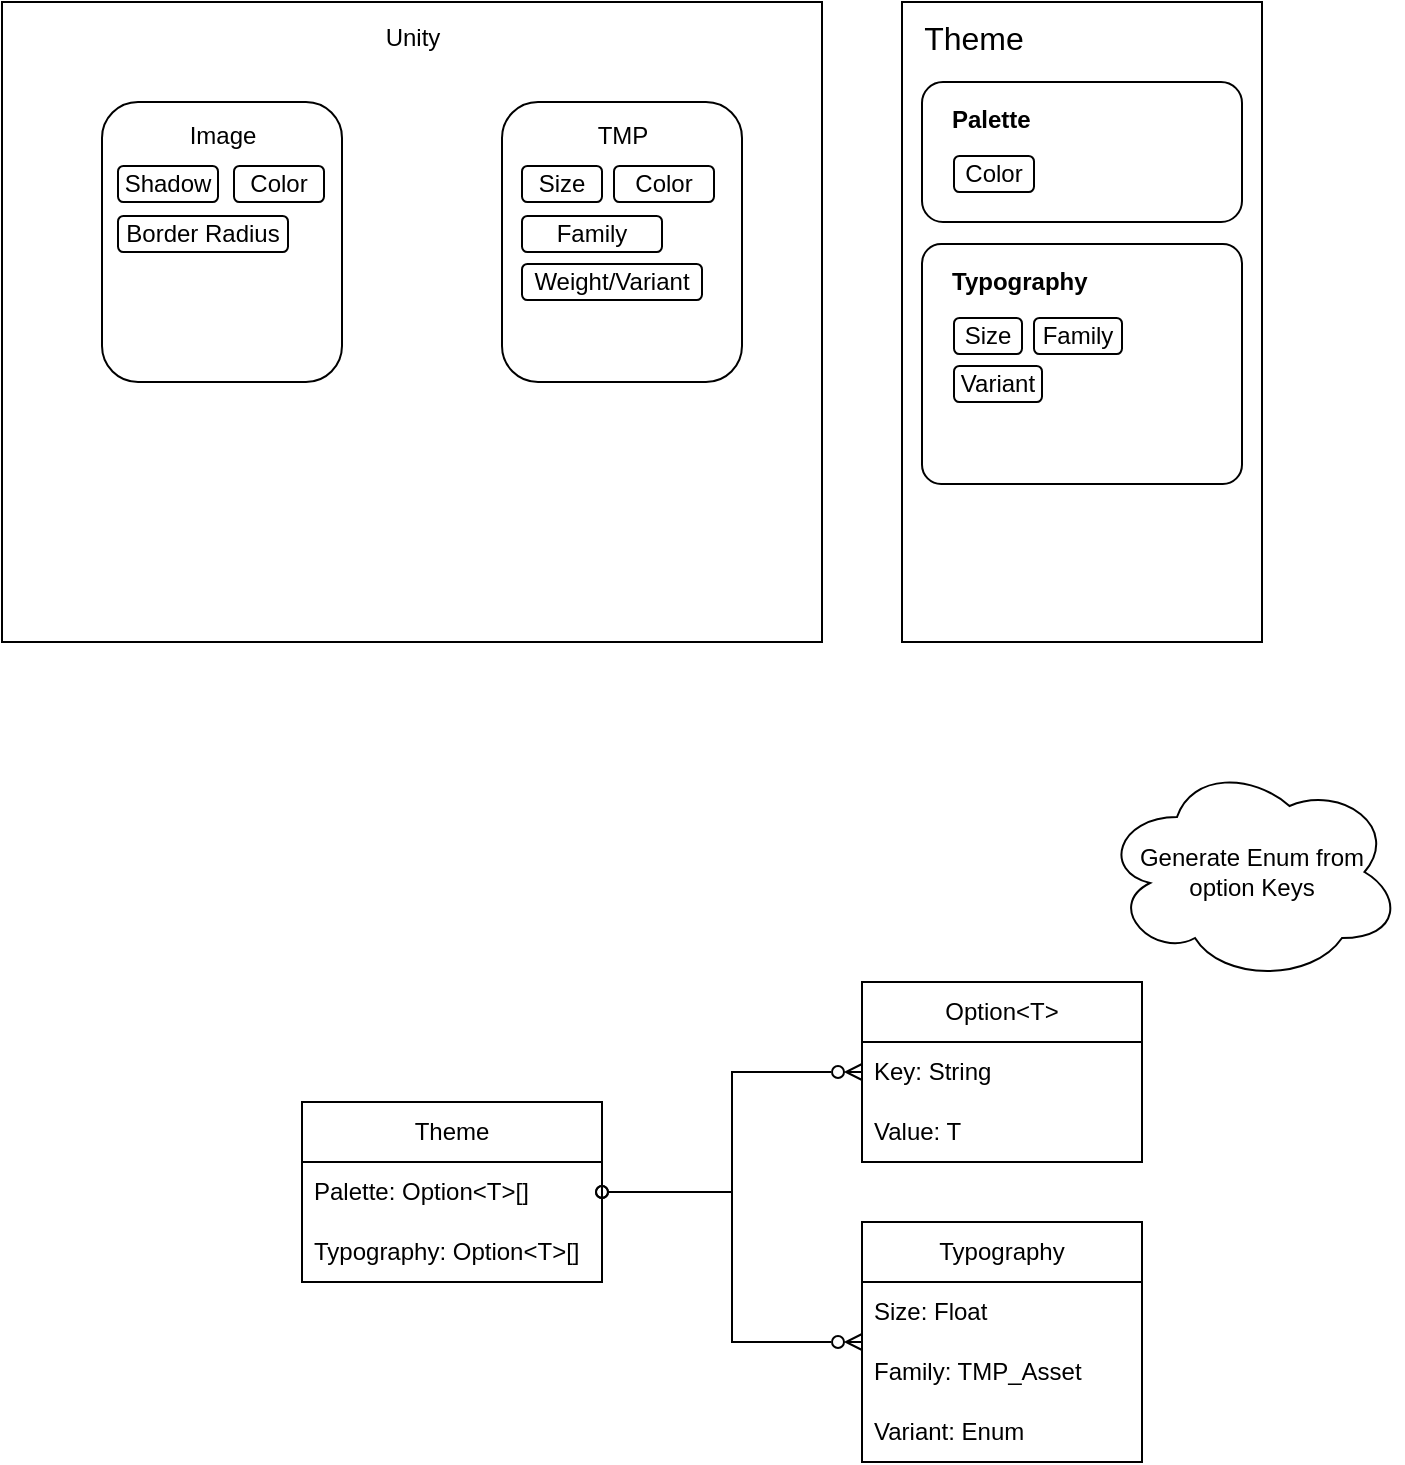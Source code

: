 <mxfile version="28.0.6">
  <diagram name="Page-1" id="jcubCy6yK_9bS0pW1DMM">
    <mxGraphModel dx="1071" dy="1345" grid="1" gridSize="10" guides="1" tooltips="1" connect="1" arrows="1" fold="1" page="1" pageScale="1" pageWidth="850" pageHeight="1100" math="0" shadow="0">
      <root>
        <mxCell id="0" />
        <mxCell id="1" parent="0" />
        <mxCell id="Qew3UjFXyUt_gFs2Ibvv-20" value="" style="rounded=0;whiteSpace=wrap;html=1;" vertex="1" parent="1">
          <mxGeometry x="540" y="230" width="180" height="320" as="geometry" />
        </mxCell>
        <mxCell id="Qew3UjFXyUt_gFs2Ibvv-2" value="" style="rounded=0;whiteSpace=wrap;html=1;" vertex="1" parent="1">
          <mxGeometry x="90" y="230" width="410" height="320" as="geometry" />
        </mxCell>
        <mxCell id="Qew3UjFXyUt_gFs2Ibvv-3" value="Unity" style="text;html=1;align=center;verticalAlign=middle;resizable=0;points=[];autosize=1;strokeColor=none;fillColor=none;" vertex="1" parent="1">
          <mxGeometry x="270" y="233" width="50" height="30" as="geometry" />
        </mxCell>
        <mxCell id="Qew3UjFXyUt_gFs2Ibvv-13" value="" style="group" vertex="1" connectable="0" parent="1">
          <mxGeometry x="140" y="280" width="120" height="140" as="geometry" />
        </mxCell>
        <mxCell id="Qew3UjFXyUt_gFs2Ibvv-6" value="" style="rounded=1;whiteSpace=wrap;html=1;" vertex="1" parent="Qew3UjFXyUt_gFs2Ibvv-13">
          <mxGeometry width="120" height="140" as="geometry" />
        </mxCell>
        <mxCell id="Qew3UjFXyUt_gFs2Ibvv-8" value="Image" style="text;html=1;align=center;verticalAlign=middle;resizable=0;points=[];autosize=1;strokeColor=none;fillColor=none;" vertex="1" parent="Qew3UjFXyUt_gFs2Ibvv-13">
          <mxGeometry x="30" y="2" width="60" height="30" as="geometry" />
        </mxCell>
        <mxCell id="Qew3UjFXyUt_gFs2Ibvv-11" value="Border Radius" style="rounded=1;whiteSpace=wrap;html=1;" vertex="1" parent="Qew3UjFXyUt_gFs2Ibvv-13">
          <mxGeometry x="8" y="57" width="85" height="18" as="geometry" />
        </mxCell>
        <mxCell id="Qew3UjFXyUt_gFs2Ibvv-10" value="Color" style="rounded=1;whiteSpace=wrap;html=1;" vertex="1" parent="Qew3UjFXyUt_gFs2Ibvv-13">
          <mxGeometry x="66" y="32" width="45" height="18" as="geometry" />
        </mxCell>
        <mxCell id="Qew3UjFXyUt_gFs2Ibvv-7" value="Shadow" style="rounded=1;whiteSpace=wrap;html=1;" vertex="1" parent="1">
          <mxGeometry x="148" y="312" width="50" height="18" as="geometry" />
        </mxCell>
        <mxCell id="Qew3UjFXyUt_gFs2Ibvv-12" value="" style="group" vertex="1" connectable="0" parent="1">
          <mxGeometry x="340" y="280" width="120" height="140" as="geometry" />
        </mxCell>
        <mxCell id="Qew3UjFXyUt_gFs2Ibvv-5" value="" style="rounded=1;whiteSpace=wrap;html=1;" vertex="1" parent="Qew3UjFXyUt_gFs2Ibvv-12">
          <mxGeometry width="120" height="140" as="geometry" />
        </mxCell>
        <mxCell id="Qew3UjFXyUt_gFs2Ibvv-9" value="TMP" style="text;html=1;align=center;verticalAlign=middle;resizable=0;points=[];autosize=1;strokeColor=none;fillColor=none;" vertex="1" parent="Qew3UjFXyUt_gFs2Ibvv-12">
          <mxGeometry x="35" y="2" width="50" height="30" as="geometry" />
        </mxCell>
        <mxCell id="Qew3UjFXyUt_gFs2Ibvv-14" value="Size" style="rounded=1;whiteSpace=wrap;html=1;" vertex="1" parent="Qew3UjFXyUt_gFs2Ibvv-12">
          <mxGeometry x="10" y="32" width="40" height="18" as="geometry" />
        </mxCell>
        <mxCell id="Qew3UjFXyUt_gFs2Ibvv-15" value="Color" style="rounded=1;whiteSpace=wrap;html=1;" vertex="1" parent="Qew3UjFXyUt_gFs2Ibvv-12">
          <mxGeometry x="56" y="32" width="50" height="18" as="geometry" />
        </mxCell>
        <mxCell id="Qew3UjFXyUt_gFs2Ibvv-17" value="Family" style="rounded=1;whiteSpace=wrap;html=1;" vertex="1" parent="Qew3UjFXyUt_gFs2Ibvv-12">
          <mxGeometry x="10" y="57" width="70" height="18" as="geometry" />
        </mxCell>
        <mxCell id="Qew3UjFXyUt_gFs2Ibvv-18" value="Weight/Variant" style="rounded=1;whiteSpace=wrap;html=1;" vertex="1" parent="Qew3UjFXyUt_gFs2Ibvv-12">
          <mxGeometry x="10" y="81" width="90" height="18" as="geometry" />
        </mxCell>
        <mxCell id="Qew3UjFXyUt_gFs2Ibvv-19" value="Theme" style="text;html=1;align=center;verticalAlign=middle;whiteSpace=wrap;rounded=0;fontSize=16;" vertex="1" parent="1">
          <mxGeometry x="546" y="233" width="60" height="30" as="geometry" />
        </mxCell>
        <mxCell id="Qew3UjFXyUt_gFs2Ibvv-21" value="" style="group" vertex="1" connectable="0" parent="1">
          <mxGeometry x="550" y="270" width="160" height="70" as="geometry" />
        </mxCell>
        <mxCell id="Qew3UjFXyUt_gFs2Ibvv-22" value="" style="rounded=1;whiteSpace=wrap;html=1;" vertex="1" parent="Qew3UjFXyUt_gFs2Ibvv-21">
          <mxGeometry width="160" height="70" as="geometry" />
        </mxCell>
        <mxCell id="Qew3UjFXyUt_gFs2Ibvv-25" value="Color" style="rounded=1;whiteSpace=wrap;html=1;movable=1;resizable=1;rotatable=1;deletable=1;editable=1;locked=0;connectable=1;" vertex="1" parent="Qew3UjFXyUt_gFs2Ibvv-21">
          <mxGeometry x="16" y="37" width="40" height="18" as="geometry" />
        </mxCell>
        <mxCell id="Qew3UjFXyUt_gFs2Ibvv-36" value="Palette" style="text;html=1;align=left;verticalAlign=middle;whiteSpace=wrap;rounded=0;fontStyle=1" vertex="1" parent="Qew3UjFXyUt_gFs2Ibvv-21">
          <mxGeometry x="13" y="4" width="60" height="30" as="geometry" />
        </mxCell>
        <mxCell id="Qew3UjFXyUt_gFs2Ibvv-37" value="" style="group;imageAspect=1;" vertex="1" connectable="0" parent="1">
          <mxGeometry x="550" y="351" width="160" height="180" as="geometry" />
        </mxCell>
        <mxCell id="Qew3UjFXyUt_gFs2Ibvv-38" value="" style="rounded=1;whiteSpace=wrap;html=1;imageAspect=1;arcSize=8;" vertex="1" parent="Qew3UjFXyUt_gFs2Ibvv-37">
          <mxGeometry width="160" height="120" as="geometry" />
        </mxCell>
        <mxCell id="Qew3UjFXyUt_gFs2Ibvv-41" value="Typography" style="text;html=1;align=left;verticalAlign=middle;whiteSpace=wrap;rounded=0;fontStyle=1;imageAspect=1;movable=0;resizable=0;rotatable=0;deletable=0;editable=0;locked=1;connectable=0;" vertex="1" parent="Qew3UjFXyUt_gFs2Ibvv-37">
          <mxGeometry x="13" y="4" width="77" height="30" as="geometry" />
        </mxCell>
        <mxCell id="Qew3UjFXyUt_gFs2Ibvv-46" value="" style="group;movable=1;resizable=1;rotatable=1;deletable=1;editable=1;locked=0;connectable=1;" vertex="1" connectable="0" parent="Qew3UjFXyUt_gFs2Ibvv-37">
          <mxGeometry x="16" y="37" width="116" height="66" as="geometry" />
        </mxCell>
        <mxCell id="Qew3UjFXyUt_gFs2Ibvv-39" value="Size" style="rounded=1;whiteSpace=wrap;html=1;movable=1;resizable=1;rotatable=1;deletable=1;editable=1;locked=0;connectable=1;imageAspect=1;" vertex="1" parent="Qew3UjFXyUt_gFs2Ibvv-46">
          <mxGeometry width="34" height="18" as="geometry" />
        </mxCell>
        <mxCell id="Qew3UjFXyUt_gFs2Ibvv-44" value="Variant" style="rounded=1;whiteSpace=wrap;html=1;movable=1;resizable=1;rotatable=1;deletable=1;editable=1;locked=0;connectable=1;imageAspect=1;" vertex="1" parent="Qew3UjFXyUt_gFs2Ibvv-46">
          <mxGeometry y="24" width="44" height="18" as="geometry" />
        </mxCell>
        <mxCell id="Qew3UjFXyUt_gFs2Ibvv-42" value="Family" style="rounded=1;whiteSpace=wrap;html=1;movable=1;resizable=1;rotatable=1;deletable=1;editable=1;locked=0;connectable=1;imageAspect=1;" vertex="1" parent="Qew3UjFXyUt_gFs2Ibvv-37">
          <mxGeometry x="56" y="37" width="44" height="18" as="geometry" />
        </mxCell>
        <mxCell id="Qew3UjFXyUt_gFs2Ibvv-47" value="Option&amp;lt;T&amp;gt;" style="swimlane;fontStyle=0;childLayout=stackLayout;horizontal=1;startSize=30;horizontalStack=0;resizeParent=1;resizeParentMax=0;resizeLast=0;collapsible=1;marginBottom=0;whiteSpace=wrap;html=1;" vertex="1" parent="1">
          <mxGeometry x="520" y="720" width="140" height="90" as="geometry" />
        </mxCell>
        <mxCell id="Qew3UjFXyUt_gFs2Ibvv-48" value="Key: String" style="text;strokeColor=none;fillColor=none;align=left;verticalAlign=middle;spacingLeft=4;spacingRight=4;overflow=hidden;points=[[0,0.5],[1,0.5]];portConstraint=eastwest;rotatable=0;whiteSpace=wrap;html=1;" vertex="1" parent="Qew3UjFXyUt_gFs2Ibvv-47">
          <mxGeometry y="30" width="140" height="30" as="geometry" />
        </mxCell>
        <mxCell id="Qew3UjFXyUt_gFs2Ibvv-50" value="Value: T" style="text;strokeColor=none;fillColor=none;align=left;verticalAlign=middle;spacingLeft=4;spacingRight=4;overflow=hidden;points=[[0,0.5],[1,0.5]];portConstraint=eastwest;rotatable=0;whiteSpace=wrap;html=1;" vertex="1" parent="Qew3UjFXyUt_gFs2Ibvv-47">
          <mxGeometry y="60" width="140" height="30" as="geometry" />
        </mxCell>
        <mxCell id="Qew3UjFXyUt_gFs2Ibvv-60" style="edgeStyle=orthogonalEdgeStyle;rounded=0;orthogonalLoop=1;jettySize=auto;html=1;endArrow=ERzeroToMany;endFill=0;startArrow=oval;startFill=0;" edge="1" parent="1" source="Qew3UjFXyUt_gFs2Ibvv-51" target="Qew3UjFXyUt_gFs2Ibvv-55">
          <mxGeometry relative="1" as="geometry" />
        </mxCell>
        <mxCell id="Qew3UjFXyUt_gFs2Ibvv-51" value="Theme" style="swimlane;fontStyle=0;childLayout=stackLayout;horizontal=1;startSize=30;horizontalStack=0;resizeParent=1;resizeParentMax=0;resizeLast=0;collapsible=1;marginBottom=0;whiteSpace=wrap;html=1;" vertex="1" parent="1">
          <mxGeometry x="240" y="780" width="150" height="90" as="geometry" />
        </mxCell>
        <mxCell id="Qew3UjFXyUt_gFs2Ibvv-52" value="Palette: Option&amp;lt;T&amp;gt;[]" style="text;strokeColor=none;fillColor=none;align=left;verticalAlign=middle;spacingLeft=4;spacingRight=4;overflow=hidden;points=[[0,0.5],[1,0.5]];portConstraint=eastwest;rotatable=0;whiteSpace=wrap;html=1;" vertex="1" parent="Qew3UjFXyUt_gFs2Ibvv-51">
          <mxGeometry y="30" width="150" height="30" as="geometry" />
        </mxCell>
        <mxCell id="Qew3UjFXyUt_gFs2Ibvv-53" value="Typography: Option&amp;lt;T&amp;gt;[]" style="text;strokeColor=none;fillColor=none;align=left;verticalAlign=middle;spacingLeft=4;spacingRight=4;overflow=hidden;points=[[0,0.5],[1,0.5]];portConstraint=eastwest;rotatable=0;whiteSpace=wrap;html=1;" vertex="1" parent="Qew3UjFXyUt_gFs2Ibvv-51">
          <mxGeometry y="60" width="150" height="30" as="geometry" />
        </mxCell>
        <mxCell id="Qew3UjFXyUt_gFs2Ibvv-54" value="Generate Enum from option Keys" style="ellipse;shape=cloud;whiteSpace=wrap;html=1;" vertex="1" parent="1">
          <mxGeometry x="640" y="610" width="150" height="110" as="geometry" />
        </mxCell>
        <mxCell id="Qew3UjFXyUt_gFs2Ibvv-55" value="Typography" style="swimlane;fontStyle=0;childLayout=stackLayout;horizontal=1;startSize=30;horizontalStack=0;resizeParent=1;resizeParentMax=0;resizeLast=0;collapsible=1;marginBottom=0;whiteSpace=wrap;html=1;" vertex="1" parent="1">
          <mxGeometry x="520" y="840" width="140" height="120" as="geometry" />
        </mxCell>
        <mxCell id="Qew3UjFXyUt_gFs2Ibvv-56" value="Size: Float" style="text;strokeColor=none;fillColor=none;align=left;verticalAlign=middle;spacingLeft=4;spacingRight=4;overflow=hidden;points=[[0,0.5],[1,0.5]];portConstraint=eastwest;rotatable=0;whiteSpace=wrap;html=1;" vertex="1" parent="Qew3UjFXyUt_gFs2Ibvv-55">
          <mxGeometry y="30" width="140" height="30" as="geometry" />
        </mxCell>
        <mxCell id="Qew3UjFXyUt_gFs2Ibvv-57" value="Family: TMP_Asset" style="text;strokeColor=none;fillColor=none;align=left;verticalAlign=middle;spacingLeft=4;spacingRight=4;overflow=hidden;points=[[0,0.5],[1,0.5]];portConstraint=eastwest;rotatable=0;whiteSpace=wrap;html=1;" vertex="1" parent="Qew3UjFXyUt_gFs2Ibvv-55">
          <mxGeometry y="60" width="140" height="30" as="geometry" />
        </mxCell>
        <mxCell id="Qew3UjFXyUt_gFs2Ibvv-58" value="Variant: Enum" style="text;strokeColor=none;fillColor=none;align=left;verticalAlign=middle;spacingLeft=4;spacingRight=4;overflow=hidden;points=[[0,0.5],[1,0.5]];portConstraint=eastwest;rotatable=0;whiteSpace=wrap;html=1;" vertex="1" parent="Qew3UjFXyUt_gFs2Ibvv-55">
          <mxGeometry y="90" width="140" height="30" as="geometry" />
        </mxCell>
        <mxCell id="Qew3UjFXyUt_gFs2Ibvv-59" style="edgeStyle=orthogonalEdgeStyle;rounded=0;orthogonalLoop=1;jettySize=auto;html=1;endArrow=ERzeroToMany;endFill=0;startArrow=oval;startFill=0;" edge="1" parent="1" source="Qew3UjFXyUt_gFs2Ibvv-52" target="Qew3UjFXyUt_gFs2Ibvv-47">
          <mxGeometry relative="1" as="geometry" />
        </mxCell>
      </root>
    </mxGraphModel>
  </diagram>
</mxfile>

